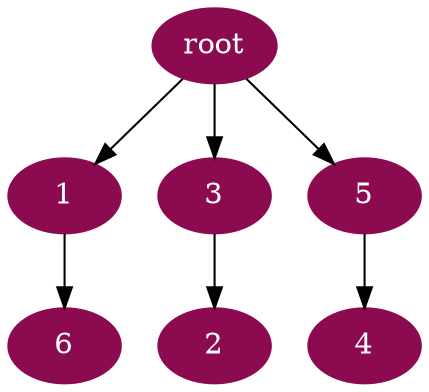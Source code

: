 digraph G {
node [color=deeppink4, style=filled, fontcolor=white];
"root" -> 1;
3 -> 2;
"root" -> 3;
5 -> 4;
"root" -> 5;
1 -> 6;
}
